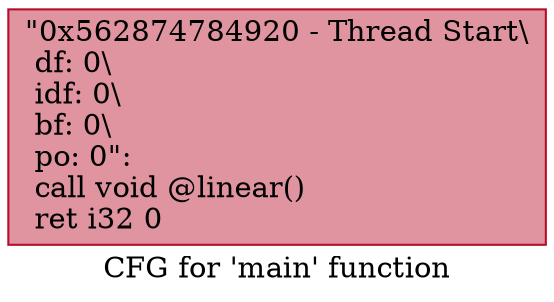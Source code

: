 digraph "CFG for 'main' function" {
	label="CFG for 'main' function";

	Node0x562874784920 [shape=record,color="#b70d28ff", style=filled, fillcolor="#b70d2870",label="{\"0x562874784920 - Thread Start\\\l df: 0\\\l idf: 0\\\l bf: 0\\\l po: 0\":\l  call void @linear()\l  ret i32 0\l}"];
}
